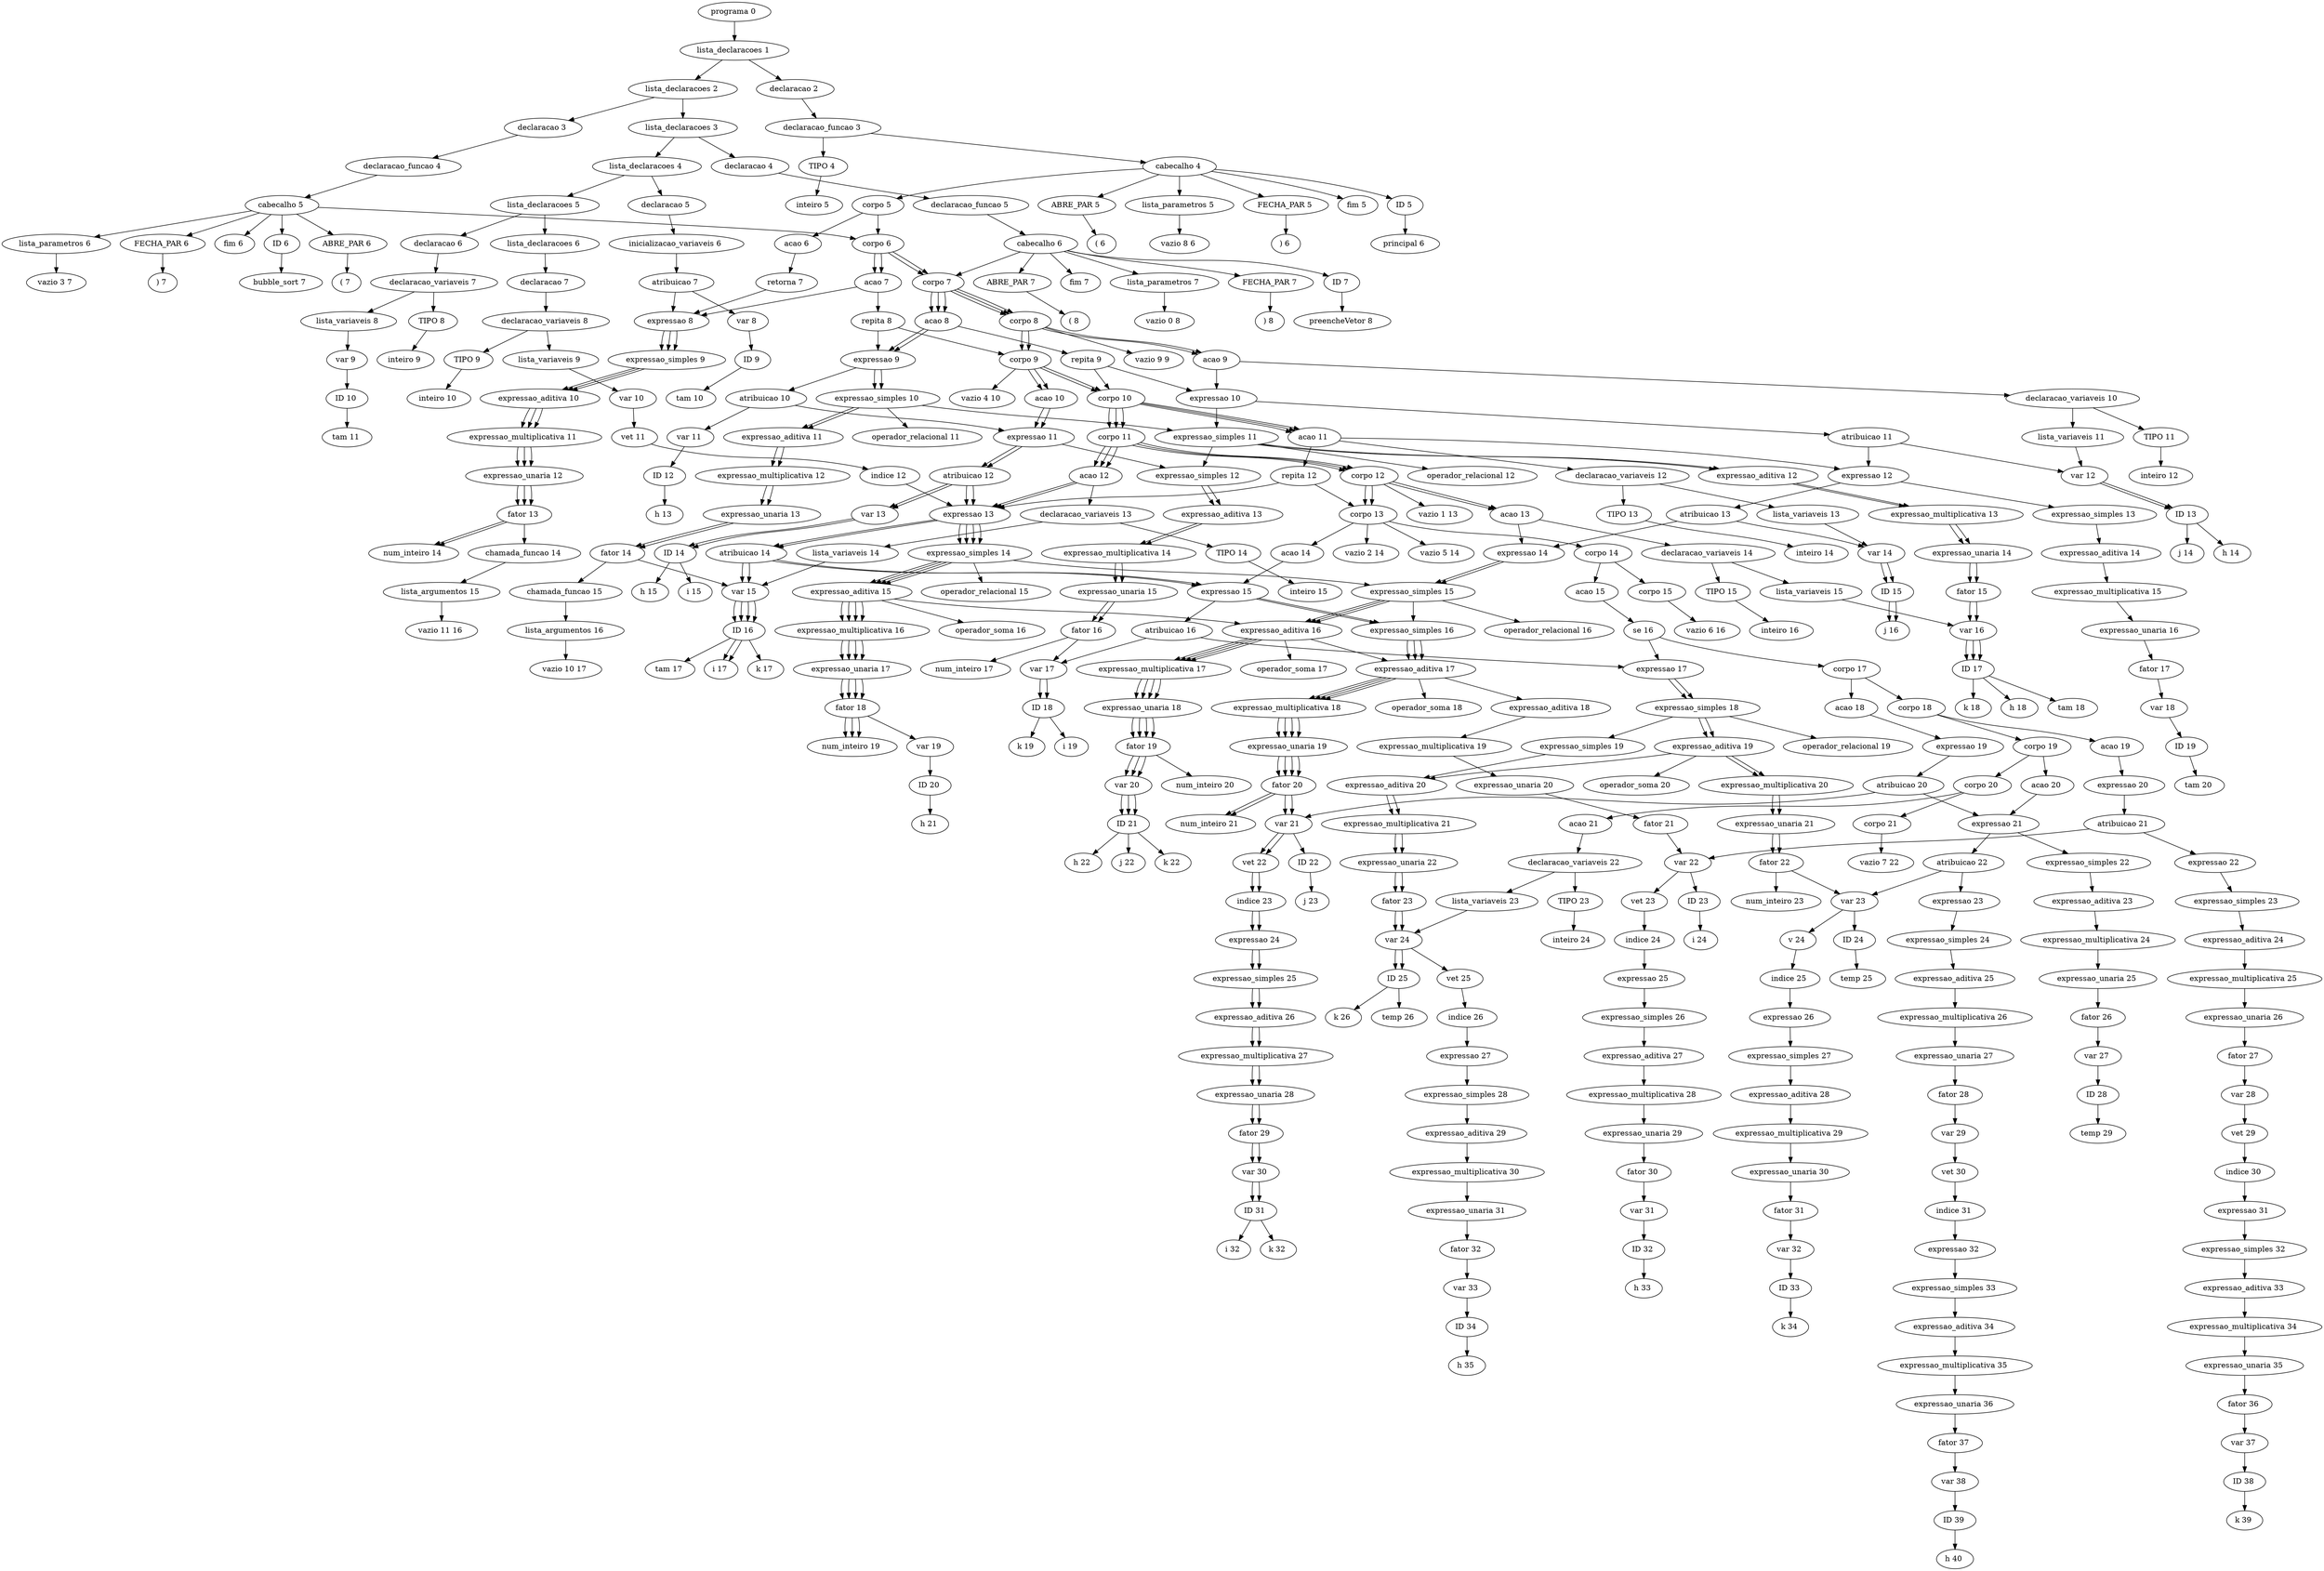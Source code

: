 digraph G {
	"programa 0 " -> "lista_declaracoes 1 "
	"lista_declaracoes 1 " -> "lista_declaracoes 2 "
	"lista_declaracoes 2 " -> "lista_declaracoes 3 "
	"lista_declaracoes 3 " -> "lista_declaracoes 4 "
	"lista_declaracoes 4 " -> "lista_declaracoes 5 "
	"lista_declaracoes 5 " -> "lista_declaracoes 6 "
	"lista_declaracoes 6 " -> "declaracao 7 "
	"declaracao 7 " -> "declaracao_variaveis 8 "
	"declaracao_variaveis 8 " -> "TIPO 9 "
	"TIPO 9 " -> "inteiro 10 "
	"declaracao_variaveis 8 " -> "lista_variaveis 9 "
	"lista_variaveis 9 " -> "var 10 "
	"var 10 " -> "vet 11 "
	"vet 11 " -> "indice 12 "
	"indice 12 " -> "expressao 13 "
	"expressao 13 " -> "expressao_simples 14 "
	"expressao_simples 14 " -> "expressao_aditiva 15 "
	"expressao_aditiva 15 " -> "expressao_multiplicativa 16 "
	"expressao_multiplicativa 16 " -> "expressao_unaria 17 "
	"expressao_unaria 17 " -> "fator 18 "
	"fator 18 " -> "num_inteiro 19 "
	"lista_declaracoes 5 " -> "declaracao 6 "
	"declaracao 6 " -> "declaracao_variaveis 7 "
	"declaracao_variaveis 7 " -> "TIPO 8 "
	"TIPO 8 " -> "inteiro 9 "
	"declaracao_variaveis 7 " -> "lista_variaveis 8 "
	"lista_variaveis 8 " -> "var 9 "
	"var 9 " -> "ID 10 "
	"ID 10 " -> "tam 11 "
	"lista_declaracoes 4 " -> "declaracao 5 "
	"declaracao 5 " -> "inicializacao_variaveis 6 "
	"inicializacao_variaveis 6 " -> "atribuicao 7 "
	"atribuicao 7 " -> "var 8 "
	"var 8 " -> "ID 9 "
	"ID 9 " -> "tam 10 "
	"atribuicao 7 " -> "expressao 8 "
	"expressao 8 " -> "expressao_simples 9 "
	"expressao_simples 9 " -> "expressao_aditiva 10 "
	"expressao_aditiva 10 " -> "expressao_multiplicativa 11 "
	"expressao_multiplicativa 11 " -> "expressao_unaria 12 "
	"expressao_unaria 12 " -> "fator 13 "
	"fator 13 " -> "num_inteiro 14 "
	"lista_declaracoes 3 " -> "declaracao 4 "
	"declaracao 4 " -> "declaracao_funcao 5 "
	"declaracao_funcao 5 " -> "cabecalho 6 "
	"cabecalho 6 " -> "ID 7 "
	"ID 7 " -> "preencheVetor 8 "
	"cabecalho 6 " -> "ABRE_PAR 7 "
	"ABRE_PAR 7 " -> "( 8 "
	"cabecalho 6 " -> "lista_parametros 7 "
	"lista_parametros 7 " -> "vazio 0 8 "
	"cabecalho 6 " -> "FECHA_PAR 7 "
	"FECHA_PAR 7 " -> ") 8 "
	"cabecalho 6 " -> "corpo 7 "
	"corpo 7 " -> "corpo 8 "
	"corpo 8 " -> "corpo 9 "
	"corpo 9 " -> "corpo 10 "
	"corpo 10 " -> "corpo 11 "
	"corpo 11 " -> "corpo 12 "
	"corpo 12 " -> "vazio 1 13 "
	"corpo 11 " -> "acao 12 "
	"acao 12 " -> "declaracao_variaveis 13 "
	"declaracao_variaveis 13 " -> "TIPO 14 "
	"TIPO 14 " -> "inteiro 15 "
	"declaracao_variaveis 13 " -> "lista_variaveis 14 "
	"lista_variaveis 14 " -> "var 15 "
	"var 15 " -> "ID 16 "
	"ID 16 " -> "i 17 "
	"corpo 10 " -> "acao 11 "
	"acao 11 " -> "declaracao_variaveis 12 "
	"declaracao_variaveis 12 " -> "TIPO 13 "
	"TIPO 13 " -> "inteiro 14 "
	"declaracao_variaveis 12 " -> "lista_variaveis 13 "
	"lista_variaveis 13 " -> "var 14 "
	"var 14 " -> "ID 15 "
	"ID 15 " -> "j 16 "
	"corpo 9 " -> "acao 10 "
	"acao 10 " -> "expressao 11 "
	"expressao 11 " -> "atribuicao 12 "
	"atribuicao 12 " -> "var 13 "
	"var 13 " -> "ID 14 "
	"ID 14 " -> "i 15 "
	"atribuicao 12 " -> "expressao 13 "
	"expressao 13 " -> "expressao_simples 14 "
	"expressao_simples 14 " -> "expressao_aditiva 15 "
	"expressao_aditiva 15 " -> "expressao_multiplicativa 16 "
	"expressao_multiplicativa 16 " -> "expressao_unaria 17 "
	"expressao_unaria 17 " -> "fator 18 "
	"fator 18 " -> "num_inteiro 19 "
	"corpo 8 " -> "acao 9 "
	"acao 9 " -> "expressao 10 "
	"expressao 10 " -> "atribuicao 11 "
	"atribuicao 11 " -> "var 12 "
	"var 12 " -> "ID 13 "
	"ID 13 " -> "j 14 "
	"atribuicao 11 " -> "expressao 12 "
	"expressao 12 " -> "expressao_simples 13 "
	"expressao_simples 13 " -> "expressao_aditiva 14 "
	"expressao_aditiva 14 " -> "expressao_multiplicativa 15 "
	"expressao_multiplicativa 15 " -> "expressao_unaria 16 "
	"expressao_unaria 16 " -> "fator 17 "
	"fator 17 " -> "var 18 "
	"var 18 " -> "ID 19 "
	"ID 19 " -> "tam 20 "
	"corpo 7 " -> "acao 8 "
	"acao 8 " -> "repita 9 "
	"repita 9 " -> "corpo 10 "
	"corpo 10 " -> "corpo 11 "
	"corpo 11 " -> "corpo 12 "
	"corpo 12 " -> "corpo 13 "
	"corpo 13 " -> "vazio 2 14 "
	"corpo 12 " -> "acao 13 "
	"acao 13 " -> "expressao 14 "
	"expressao 14 " -> "expressao_simples 15 "
	"expressao_simples 15 " -> "expressao_simples 16 "
	"expressao_simples 16 " -> "expressao_aditiva 17 "
	"expressao_aditiva 17 " -> "expressao_multiplicativa 18 "
	"expressao_multiplicativa 18 " -> "expressao_unaria 19 "
	"expressao_unaria 19 " -> "fator 20 "
	"fator 20 " -> "var 21 "
	"var 21 " -> "vet 22 "
	"vet 22 " -> "indice 23 "
	"indice 23 " -> "expressao 24 "
	"expressao 24 " -> "expressao_simples 25 "
	"expressao_simples 25 " -> "expressao_aditiva 26 "
	"expressao_aditiva 26 " -> "expressao_multiplicativa 27 "
	"expressao_multiplicativa 27 " -> "expressao_unaria 28 "
	"expressao_unaria 28 " -> "fator 29 "
	"fator 29 " -> "var 30 "
	"var 30 " -> "ID 31 "
	"ID 31 " -> "i 32 "
	"expressao_simples 15 " -> "operador_relacional 16 "
	"expressao_simples 15 " -> "expressao_aditiva 16 "
	"expressao_aditiva 16 " -> "expressao_multiplicativa 17 "
	"expressao_multiplicativa 17 " -> "expressao_unaria 18 "
	"expressao_unaria 18 " -> "fator 19 "
	"fator 19 " -> "var 20 "
	"var 20 " -> "ID 21 "
	"ID 21 " -> "j 22 "
	"corpo 11 " -> "acao 12 "
	"acao 12 " -> "expressao 13 "
	"expressao 13 " -> "atribuicao 14 "
	"atribuicao 14 " -> "var 15 "
	"var 15 " -> "ID 16 "
	"ID 16 " -> "i 17 "
	"atribuicao 14 " -> "expressao 15 "
	"expressao 15 " -> "expressao_simples 16 "
	"expressao_simples 16 " -> "expressao_aditiva 17 "
	"expressao_aditiva 17 " -> "expressao_aditiva 18 "
	"expressao_aditiva 18 " -> "expressao_multiplicativa 19 "
	"expressao_multiplicativa 19 " -> "expressao_unaria 20 "
	"expressao_unaria 20 " -> "fator 21 "
	"fator 21 " -> "var 22 "
	"var 22 " -> "ID 23 "
	"ID 23 " -> "i 24 "
	"expressao_aditiva 17 " -> "operador_soma 18 "
	"expressao_aditiva 17 " -> "expressao_multiplicativa 18 "
	"expressao_multiplicativa 18 " -> "expressao_unaria 19 "
	"expressao_unaria 19 " -> "fator 20 "
	"fator 20 " -> "num_inteiro 21 "
	"corpo 10 " -> "acao 11 "
	"acao 11 " -> "expressao 12 "
	"expressao 12 " -> "atribuicao 13 "
	"atribuicao 13 " -> "var 14 "
	"var 14 " -> "ID 15 "
	"ID 15 " -> "j 16 "
	"atribuicao 13 " -> "expressao 14 "
	"expressao 14 " -> "expressao_simples 15 "
	"expressao_simples 15 " -> "expressao_aditiva 16 "
	"expressao_aditiva 16 " -> "expressao_aditiva 17 "
	"expressao_aditiva 17 " -> "expressao_multiplicativa 18 "
	"expressao_multiplicativa 18 " -> "expressao_unaria 19 "
	"expressao_unaria 19 " -> "fator 20 "
	"fator 20 " -> "var 21 "
	"var 21 " -> "ID 22 "
	"ID 22 " -> "j 23 "
	"expressao_aditiva 16 " -> "operador_soma 17 "
	"expressao_aditiva 16 " -> "expressao_multiplicativa 17 "
	"expressao_multiplicativa 17 " -> "expressao_unaria 18 "
	"expressao_unaria 18 " -> "fator 19 "
	"fator 19 " -> "num_inteiro 20 "
	"repita 9 " -> "expressao 10 "
	"expressao 10 " -> "expressao_simples 11 "
	"expressao_simples 11 " -> "expressao_simples 12 "
	"expressao_simples 12 " -> "expressao_aditiva 13 "
	"expressao_aditiva 13 " -> "expressao_multiplicativa 14 "
	"expressao_multiplicativa 14 " -> "expressao_unaria 15 "
	"expressao_unaria 15 " -> "fator 16 "
	"fator 16 " -> "var 17 "
	"var 17 " -> "ID 18 "
	"ID 18 " -> "i 19 "
	"expressao_simples 11 " -> "operador_relacional 12 "
	"expressao_simples 11 " -> "expressao_aditiva 12 "
	"expressao_aditiva 12 " -> "expressao_multiplicativa 13 "
	"expressao_multiplicativa 13 " -> "expressao_unaria 14 "
	"expressao_unaria 14 " -> "fator 15 "
	"fator 15 " -> "var 16 "
	"var 16 " -> "ID 17 "
	"ID 17 " -> "tam 18 "
	"cabecalho 6 " -> "fim 7 "
	"lista_declaracoes 2 " -> "declaracao 3 "
	"declaracao 3 " -> "declaracao_funcao 4 "
	"declaracao_funcao 4 " -> "cabecalho 5 "
	"cabecalho 5 " -> "ID 6 "
	"ID 6 " -> "bubble_sort 7 "
	"cabecalho 5 " -> "ABRE_PAR 6 "
	"ABRE_PAR 6 " -> "( 7 "
	"cabecalho 5 " -> "lista_parametros 6 "
	"lista_parametros 6 " -> "vazio 3 7 "
	"cabecalho 5 " -> "FECHA_PAR 6 "
	"FECHA_PAR 6 " -> ") 7 "
	"cabecalho 5 " -> "corpo 6 "
	"corpo 6 " -> "corpo 7 "
	"corpo 7 " -> "corpo 8 "
	"corpo 8 " -> "corpo 9 "
	"corpo 9 " -> "vazio 4 10 "
	"corpo 8 " -> "acao 9 "
	"acao 9 " -> "declaracao_variaveis 10 "
	"declaracao_variaveis 10 " -> "TIPO 11 "
	"TIPO 11 " -> "inteiro 12 "
	"declaracao_variaveis 10 " -> "lista_variaveis 11 "
	"lista_variaveis 11 " -> "var 12 "
	"var 12 " -> "ID 13 "
	"ID 13 " -> "h 14 "
	"corpo 7 " -> "acao 8 "
	"acao 8 " -> "expressao 9 "
	"expressao 9 " -> "atribuicao 10 "
	"atribuicao 10 " -> "var 11 "
	"var 11 " -> "ID 12 "
	"ID 12 " -> "h 13 "
	"atribuicao 10 " -> "expressao 11 "
	"expressao 11 " -> "expressao_simples 12 "
	"expressao_simples 12 " -> "expressao_aditiva 13 "
	"expressao_aditiva 13 " -> "expressao_multiplicativa 14 "
	"expressao_multiplicativa 14 " -> "expressao_unaria 15 "
	"expressao_unaria 15 " -> "fator 16 "
	"fator 16 " -> "num_inteiro 17 "
	"corpo 6 " -> "acao 7 "
	"acao 7 " -> "repita 8 "
	"repita 8 " -> "corpo 9 "
	"corpo 9 " -> "corpo 10 "
	"corpo 10 " -> "corpo 11 "
	"corpo 11 " -> "corpo 12 "
	"corpo 12 " -> "corpo 13 "
	"corpo 13 " -> "vazio 5 14 "
	"corpo 12 " -> "acao 13 "
	"acao 13 " -> "declaracao_variaveis 14 "
	"declaracao_variaveis 14 " -> "TIPO 15 "
	"TIPO 15 " -> "inteiro 16 "
	"declaracao_variaveis 14 " -> "lista_variaveis 15 "
	"lista_variaveis 15 " -> "var 16 "
	"var 16 " -> "ID 17 "
	"ID 17 " -> "k 18 "
	"corpo 11 " -> "acao 12 "
	"acao 12 " -> "expressao 13 "
	"expressao 13 " -> "atribuicao 14 "
	"atribuicao 14 " -> "var 15 "
	"var 15 " -> "ID 16 "
	"ID 16 " -> "k 17 "
	"atribuicao 14 " -> "expressao 15 "
	"expressao 15 " -> "expressao_simples 16 "
	"expressao_simples 16 " -> "expressao_aditiva 17 "
	"expressao_aditiva 17 " -> "expressao_multiplicativa 18 "
	"expressao_multiplicativa 18 " -> "expressao_unaria 19 "
	"expressao_unaria 19 " -> "fator 20 "
	"fator 20 " -> "num_inteiro 21 "
	"corpo 10 " -> "acao 11 "
	"acao 11 " -> "repita 12 "
	"repita 12 " -> "corpo 13 "
	"corpo 13 " -> "corpo 14 "
	"corpo 14 " -> "corpo 15 "
	"corpo 15 " -> "vazio 6 16 "
	"corpo 14 " -> "acao 15 "
	"acao 15 " -> "se 16 "
	"se 16 " -> "expressao 17 "
	"expressao 17 " -> "expressao_simples 18 "
	"expressao_simples 18 " -> "expressao_simples 19 "
	"expressao_simples 19 " -> "expressao_aditiva 20 "
	"expressao_aditiva 20 " -> "expressao_multiplicativa 21 "
	"expressao_multiplicativa 21 " -> "expressao_unaria 22 "
	"expressao_unaria 22 " -> "fator 23 "
	"fator 23 " -> "var 24 "
	"var 24 " -> "vet 25 "
	"vet 25 " -> "indice 26 "
	"indice 26 " -> "expressao 27 "
	"expressao 27 " -> "expressao_simples 28 "
	"expressao_simples 28 " -> "expressao_aditiva 29 "
	"expressao_aditiva 29 " -> "expressao_multiplicativa 30 "
	"expressao_multiplicativa 30 " -> "expressao_unaria 31 "
	"expressao_unaria 31 " -> "fator 32 "
	"fator 32 " -> "var 33 "
	"var 33 " -> "ID 34 "
	"ID 34 " -> "h 35 "
	"expressao_simples 18 " -> "operador_relacional 19 "
	"expressao_simples 18 " -> "expressao_aditiva 19 "
	"expressao_aditiva 19 " -> "expressao_multiplicativa 20 "
	"expressao_multiplicativa 20 " -> "expressao_unaria 21 "
	"expressao_unaria 21 " -> "fator 22 "
	"fator 22 " -> "var 23 "
	"var 23 " -> "v 24 "
	"v 24 " -> "indice 25 "
	"indice 25 " -> "expressao 26 "
	"expressao 26 " -> "expressao_simples 27 "
	"expressao_simples 27 " -> "expressao_aditiva 28 "
	"expressao_aditiva 28 " -> "expressao_multiplicativa 29 "
	"expressao_multiplicativa 29 " -> "expressao_unaria 30 "
	"expressao_unaria 30 " -> "fator 31 "
	"fator 31 " -> "var 32 "
	"var 32 " -> "ID 33 "
	"ID 33 " -> "k 34 "
	"se 16 " -> "corpo 17 "
	"corpo 17 " -> "corpo 18 "
	"corpo 18 " -> "corpo 19 "
	"corpo 19 " -> "corpo 20 "
	"corpo 20 " -> "corpo 21 "
	"corpo 21 " -> "vazio 7 22 "
	"corpo 20 " -> "acao 21 "
	"acao 21 " -> "declaracao_variaveis 22 "
	"declaracao_variaveis 22 " -> "TIPO 23 "
	"TIPO 23 " -> "inteiro 24 "
	"declaracao_variaveis 22 " -> "lista_variaveis 23 "
	"lista_variaveis 23 " -> "var 24 "
	"var 24 " -> "ID 25 "
	"ID 25 " -> "temp 26 "
	"corpo 19 " -> "acao 20 "
	"acao 20 " -> "expressao 21 "
	"expressao 21 " -> "atribuicao 22 "
	"atribuicao 22 " -> "var 23 "
	"var 23 " -> "ID 24 "
	"ID 24 " -> "temp 25 "
	"atribuicao 22 " -> "expressao 23 "
	"expressao 23 " -> "expressao_simples 24 "
	"expressao_simples 24 " -> "expressao_aditiva 25 "
	"expressao_aditiva 25 " -> "expressao_multiplicativa 26 "
	"expressao_multiplicativa 26 " -> "expressao_unaria 27 "
	"expressao_unaria 27 " -> "fator 28 "
	"fator 28 " -> "var 29 "
	"var 29 " -> "vet 30 "
	"vet 30 " -> "indice 31 "
	"indice 31 " -> "expressao 32 "
	"expressao 32 " -> "expressao_simples 33 "
	"expressao_simples 33 " -> "expressao_aditiva 34 "
	"expressao_aditiva 34 " -> "expressao_multiplicativa 35 "
	"expressao_multiplicativa 35 " -> "expressao_unaria 36 "
	"expressao_unaria 36 " -> "fator 37 "
	"fator 37 " -> "var 38 "
	"var 38 " -> "ID 39 "
	"ID 39 " -> "h 40 "
	"corpo 18 " -> "acao 19 "
	"acao 19 " -> "expressao 20 "
	"expressao 20 " -> "atribuicao 21 "
	"atribuicao 21 " -> "var 22 "
	"var 22 " -> "vet 23 "
	"vet 23 " -> "indice 24 "
	"indice 24 " -> "expressao 25 "
	"expressao 25 " -> "expressao_simples 26 "
	"expressao_simples 26 " -> "expressao_aditiva 27 "
	"expressao_aditiva 27 " -> "expressao_multiplicativa 28 "
	"expressao_multiplicativa 28 " -> "expressao_unaria 29 "
	"expressao_unaria 29 " -> "fator 30 "
	"fator 30 " -> "var 31 "
	"var 31 " -> "ID 32 "
	"ID 32 " -> "h 33 "
	"atribuicao 21 " -> "expressao 22 "
	"expressao 22 " -> "expressao_simples 23 "
	"expressao_simples 23 " -> "expressao_aditiva 24 "
	"expressao_aditiva 24 " -> "expressao_multiplicativa 25 "
	"expressao_multiplicativa 25 " -> "expressao_unaria 26 "
	"expressao_unaria 26 " -> "fator 27 "
	"fator 27 " -> "var 28 "
	"var 28 " -> "vet 29 "
	"vet 29 " -> "indice 30 "
	"indice 30 " -> "expressao 31 "
	"expressao 31 " -> "expressao_simples 32 "
	"expressao_simples 32 " -> "expressao_aditiva 33 "
	"expressao_aditiva 33 " -> "expressao_multiplicativa 34 "
	"expressao_multiplicativa 34 " -> "expressao_unaria 35 "
	"expressao_unaria 35 " -> "fator 36 "
	"fator 36 " -> "var 37 "
	"var 37 " -> "ID 38 "
	"ID 38 " -> "k 39 "
	"corpo 17 " -> "acao 18 "
	"acao 18 " -> "expressao 19 "
	"expressao 19 " -> "atribuicao 20 "
	"atribuicao 20 " -> "var 21 "
	"var 21 " -> "vet 22 "
	"vet 22 " -> "indice 23 "
	"indice 23 " -> "expressao 24 "
	"expressao 24 " -> "expressao_simples 25 "
	"expressao_simples 25 " -> "expressao_aditiva 26 "
	"expressao_aditiva 26 " -> "expressao_multiplicativa 27 "
	"expressao_multiplicativa 27 " -> "expressao_unaria 28 "
	"expressao_unaria 28 " -> "fator 29 "
	"fator 29 " -> "var 30 "
	"var 30 " -> "ID 31 "
	"ID 31 " -> "k 32 "
	"atribuicao 20 " -> "expressao 21 "
	"expressao 21 " -> "expressao_simples 22 "
	"expressao_simples 22 " -> "expressao_aditiva 23 "
	"expressao_aditiva 23 " -> "expressao_multiplicativa 24 "
	"expressao_multiplicativa 24 " -> "expressao_unaria 25 "
	"expressao_unaria 25 " -> "fator 26 "
	"fator 26 " -> "var 27 "
	"var 27 " -> "ID 28 "
	"ID 28 " -> "temp 29 "
	"corpo 13 " -> "acao 14 "
	"acao 14 " -> "expressao 15 "
	"expressao 15 " -> "atribuicao 16 "
	"atribuicao 16 " -> "var 17 "
	"var 17 " -> "ID 18 "
	"ID 18 " -> "k 19 "
	"atribuicao 16 " -> "expressao 17 "
	"expressao 17 " -> "expressao_simples 18 "
	"expressao_simples 18 " -> "expressao_aditiva 19 "
	"expressao_aditiva 19 " -> "expressao_aditiva 20 "
	"expressao_aditiva 20 " -> "expressao_multiplicativa 21 "
	"expressao_multiplicativa 21 " -> "expressao_unaria 22 "
	"expressao_unaria 22 " -> "fator 23 "
	"fator 23 " -> "var 24 "
	"var 24 " -> "ID 25 "
	"ID 25 " -> "k 26 "
	"expressao_aditiva 19 " -> "operador_soma 20 "
	"expressao_aditiva 19 " -> "expressao_multiplicativa 20 "
	"expressao_multiplicativa 20 " -> "expressao_unaria 21 "
	"expressao_unaria 21 " -> "fator 22 "
	"fator 22 " -> "num_inteiro 23 "
	"repita 12 " -> "expressao 13 "
	"expressao 13 " -> "expressao_simples 14 "
	"expressao_simples 14 " -> "expressao_simples 15 "
	"expressao_simples 15 " -> "expressao_aditiva 16 "
	"expressao_aditiva 16 " -> "expressao_multiplicativa 17 "
	"expressao_multiplicativa 17 " -> "expressao_unaria 18 "
	"expressao_unaria 18 " -> "fator 19 "
	"fator 19 " -> "var 20 "
	"var 20 " -> "ID 21 "
	"ID 21 " -> "k 22 "
	"expressao_simples 14 " -> "operador_relacional 15 "
	"expressao_simples 14 " -> "expressao_aditiva 15 "
	"expressao_aditiva 15 " -> "expressao_multiplicativa 16 "
	"expressao_multiplicativa 16 " -> "expressao_unaria 17 "
	"expressao_unaria 17 " -> "fator 18 "
	"fator 18 " -> "var 19 "
	"var 19 " -> "ID 20 "
	"ID 20 " -> "h 21 "
	"corpo 9 " -> "acao 10 "
	"acao 10 " -> "expressao 11 "
	"expressao 11 " -> "atribuicao 12 "
	"atribuicao 12 " -> "var 13 "
	"var 13 " -> "ID 14 "
	"ID 14 " -> "h 15 "
	"atribuicao 12 " -> "expressao 13 "
	"expressao 13 " -> "expressao_simples 14 "
	"expressao_simples 14 " -> "expressao_aditiva 15 "
	"expressao_aditiva 15 " -> "expressao_aditiva 16 "
	"expressao_aditiva 16 " -> "expressao_multiplicativa 17 "
	"expressao_multiplicativa 17 " -> "expressao_unaria 18 "
	"expressao_unaria 18 " -> "fator 19 "
	"fator 19 " -> "var 20 "
	"var 20 " -> "ID 21 "
	"ID 21 " -> "h 22 "
	"expressao_aditiva 15 " -> "operador_soma 16 "
	"expressao_aditiva 15 " -> "expressao_multiplicativa 16 "
	"expressao_multiplicativa 16 " -> "expressao_unaria 17 "
	"expressao_unaria 17 " -> "fator 18 "
	"fator 18 " -> "num_inteiro 19 "
	"repita 8 " -> "expressao 9 "
	"expressao 9 " -> "expressao_simples 10 "
	"expressao_simples 10 " -> "expressao_simples 11 "
	"expressao_simples 11 " -> "expressao_aditiva 12 "
	"expressao_aditiva 12 " -> "expressao_multiplicativa 13 "
	"expressao_multiplicativa 13 " -> "expressao_unaria 14 "
	"expressao_unaria 14 " -> "fator 15 "
	"fator 15 " -> "var 16 "
	"var 16 " -> "ID 17 "
	"ID 17 " -> "h 18 "
	"expressao_simples 10 " -> "operador_relacional 11 "
	"expressao_simples 10 " -> "expressao_aditiva 11 "
	"expressao_aditiva 11 " -> "expressao_multiplicativa 12 "
	"expressao_multiplicativa 12 " -> "expressao_unaria 13 "
	"expressao_unaria 13 " -> "fator 14 "
	"fator 14 " -> "var 15 "
	"var 15 " -> "ID 16 "
	"ID 16 " -> "tam 17 "
	"cabecalho 5 " -> "fim 6 "
	"lista_declaracoes 1 " -> "declaracao 2 "
	"declaracao 2 " -> "declaracao_funcao 3 "
	"declaracao_funcao 3 " -> "TIPO 4 "
	"TIPO 4 " -> "inteiro 5 "
	"declaracao_funcao 3 " -> "cabecalho 4 "
	"cabecalho 4 " -> "ID 5 "
	"ID 5 " -> "principal 6 "
	"cabecalho 4 " -> "ABRE_PAR 5 "
	"ABRE_PAR 5 " -> "( 6 "
	"cabecalho 4 " -> "lista_parametros 5 "
	"lista_parametros 5 " -> "vazio 8 6 "
	"cabecalho 4 " -> "FECHA_PAR 5 "
	"FECHA_PAR 5 " -> ") 6 "
	"cabecalho 4 " -> "corpo 5 "
	"corpo 5 " -> "corpo 6 "
	"corpo 6 " -> "corpo 7 "
	"corpo 7 " -> "corpo 8 "
	"corpo 8 " -> "vazio 9 9 "
	"corpo 7 " -> "acao 8 "
	"acao 8 " -> "expressao 9 "
	"expressao 9 " -> "expressao_simples 10 "
	"expressao_simples 10 " -> "expressao_aditiva 11 "
	"expressao_aditiva 11 " -> "expressao_multiplicativa 12 "
	"expressao_multiplicativa 12 " -> "expressao_unaria 13 "
	"expressao_unaria 13 " -> "fator 14 "
	"fator 14 " -> "chamada_funcao 15 "
	"chamada_funcao 15 " -> "lista_argumentos 16 "
	"lista_argumentos 16 " -> "vazio 10 17 "
	"corpo 6 " -> "acao 7 "
	"acao 7 " -> "expressao 8 "
	"expressao 8 " -> "expressao_simples 9 "
	"expressao_simples 9 " -> "expressao_aditiva 10 "
	"expressao_aditiva 10 " -> "expressao_multiplicativa 11 "
	"expressao_multiplicativa 11 " -> "expressao_unaria 12 "
	"expressao_unaria 12 " -> "fator 13 "
	"fator 13 " -> "chamada_funcao 14 "
	"chamada_funcao 14 " -> "lista_argumentos 15 "
	"lista_argumentos 15 " -> "vazio 11 16 "
	"corpo 5 " -> "acao 6 "
	"acao 6 " -> "retorna 7 "
	"retorna 7 " -> "expressao 8 "
	"expressao 8 " -> "expressao_simples 9 "
	"expressao_simples 9 " -> "expressao_aditiva 10 "
	"expressao_aditiva 10 " -> "expressao_multiplicativa 11 "
	"expressao_multiplicativa 11 " -> "expressao_unaria 12 "
	"expressao_unaria 12 " -> "fator 13 "
	"fator 13 " -> "num_inteiro 14 "
	"cabecalho 4 " -> "fim 5 "
}
